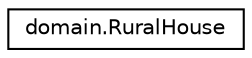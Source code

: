 digraph "Graphical Class Hierarchy"
{
 // LATEX_PDF_SIZE
  edge [fontname="Helvetica",fontsize="10",labelfontname="Helvetica",labelfontsize="10"];
  node [fontname="Helvetica",fontsize="10",shape=record];
  rankdir="LR";
  Node0 [label="domain.RuralHouse",height=0.2,width=0.4,color="black", fillcolor="white", style="filled",URL="$classdomain_1_1RuralHouse.html",tooltip=" "];
}
